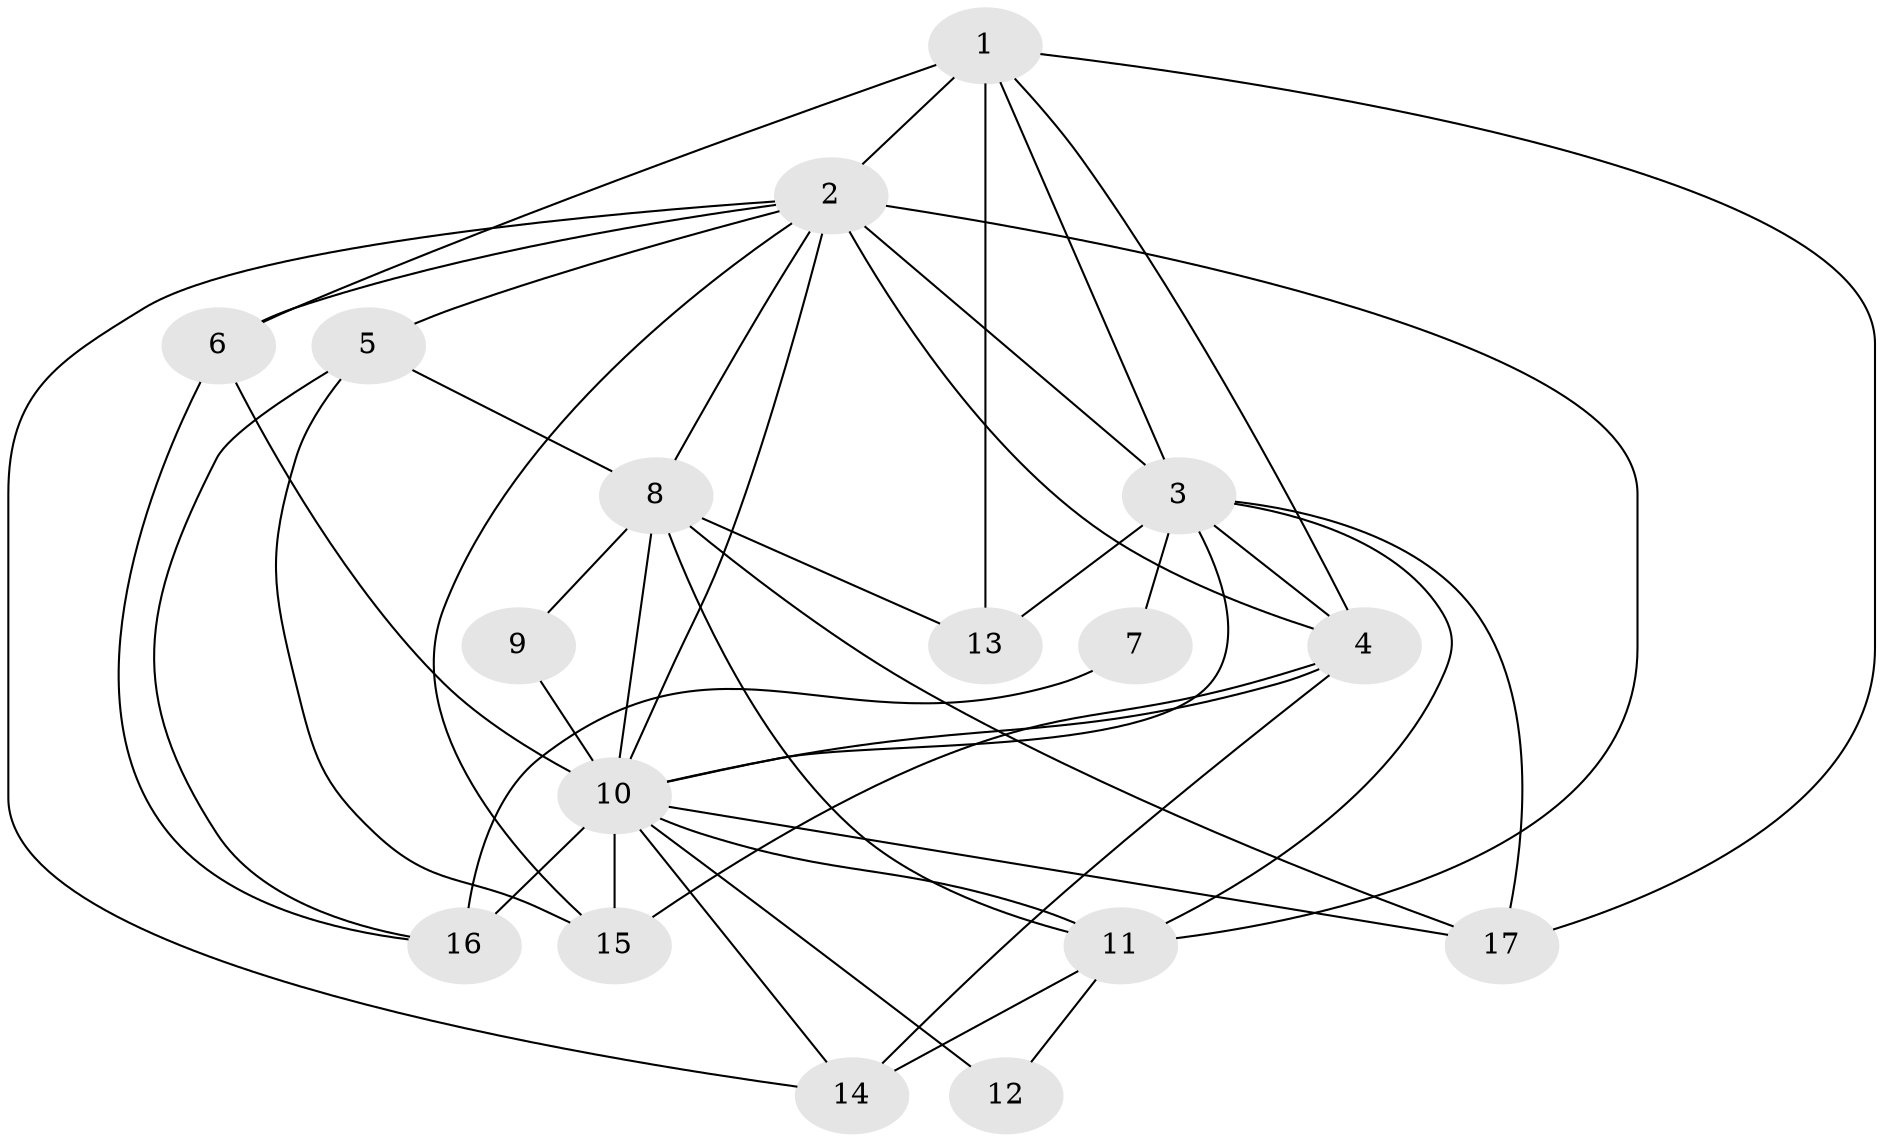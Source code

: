 // original degree distribution, {3: 0.20754716981132076, 5: 0.16981132075471697, 4: 0.33962264150943394, 2: 0.1509433962264151, 6: 0.09433962264150944, 9: 0.018867924528301886, 7: 0.018867924528301886}
// Generated by graph-tools (version 1.1) at 2025/51/03/04/25 22:51:08]
// undirected, 17 vertices, 44 edges
graph export_dot {
  node [color=gray90,style=filled];
  1;
  2;
  3;
  4;
  5;
  6;
  7;
  8;
  9;
  10;
  11;
  12;
  13;
  14;
  15;
  16;
  17;
  1 -- 2 [weight=1.0];
  1 -- 3 [weight=1.0];
  1 -- 4 [weight=1.0];
  1 -- 6 [weight=1.0];
  1 -- 13 [weight=2.0];
  1 -- 17 [weight=1.0];
  2 -- 3 [weight=3.0];
  2 -- 4 [weight=1.0];
  2 -- 5 [weight=1.0];
  2 -- 6 [weight=1.0];
  2 -- 8 [weight=1.0];
  2 -- 10 [weight=3.0];
  2 -- 11 [weight=3.0];
  2 -- 14 [weight=1.0];
  2 -- 15 [weight=1.0];
  3 -- 4 [weight=1.0];
  3 -- 7 [weight=4.0];
  3 -- 10 [weight=2.0];
  3 -- 11 [weight=1.0];
  3 -- 13 [weight=1.0];
  3 -- 17 [weight=1.0];
  4 -- 10 [weight=2.0];
  4 -- 14 [weight=1.0];
  4 -- 15 [weight=1.0];
  5 -- 8 [weight=2.0];
  5 -- 15 [weight=1.0];
  5 -- 16 [weight=1.0];
  6 -- 10 [weight=1.0];
  6 -- 16 [weight=1.0];
  7 -- 16 [weight=1.0];
  8 -- 9 [weight=1.0];
  8 -- 10 [weight=1.0];
  8 -- 11 [weight=1.0];
  8 -- 13 [weight=1.0];
  8 -- 17 [weight=1.0];
  9 -- 10 [weight=1.0];
  10 -- 11 [weight=2.0];
  10 -- 12 [weight=3.0];
  10 -- 14 [weight=1.0];
  10 -- 15 [weight=2.0];
  10 -- 16 [weight=4.0];
  10 -- 17 [weight=1.0];
  11 -- 12 [weight=1.0];
  11 -- 14 [weight=1.0];
}
